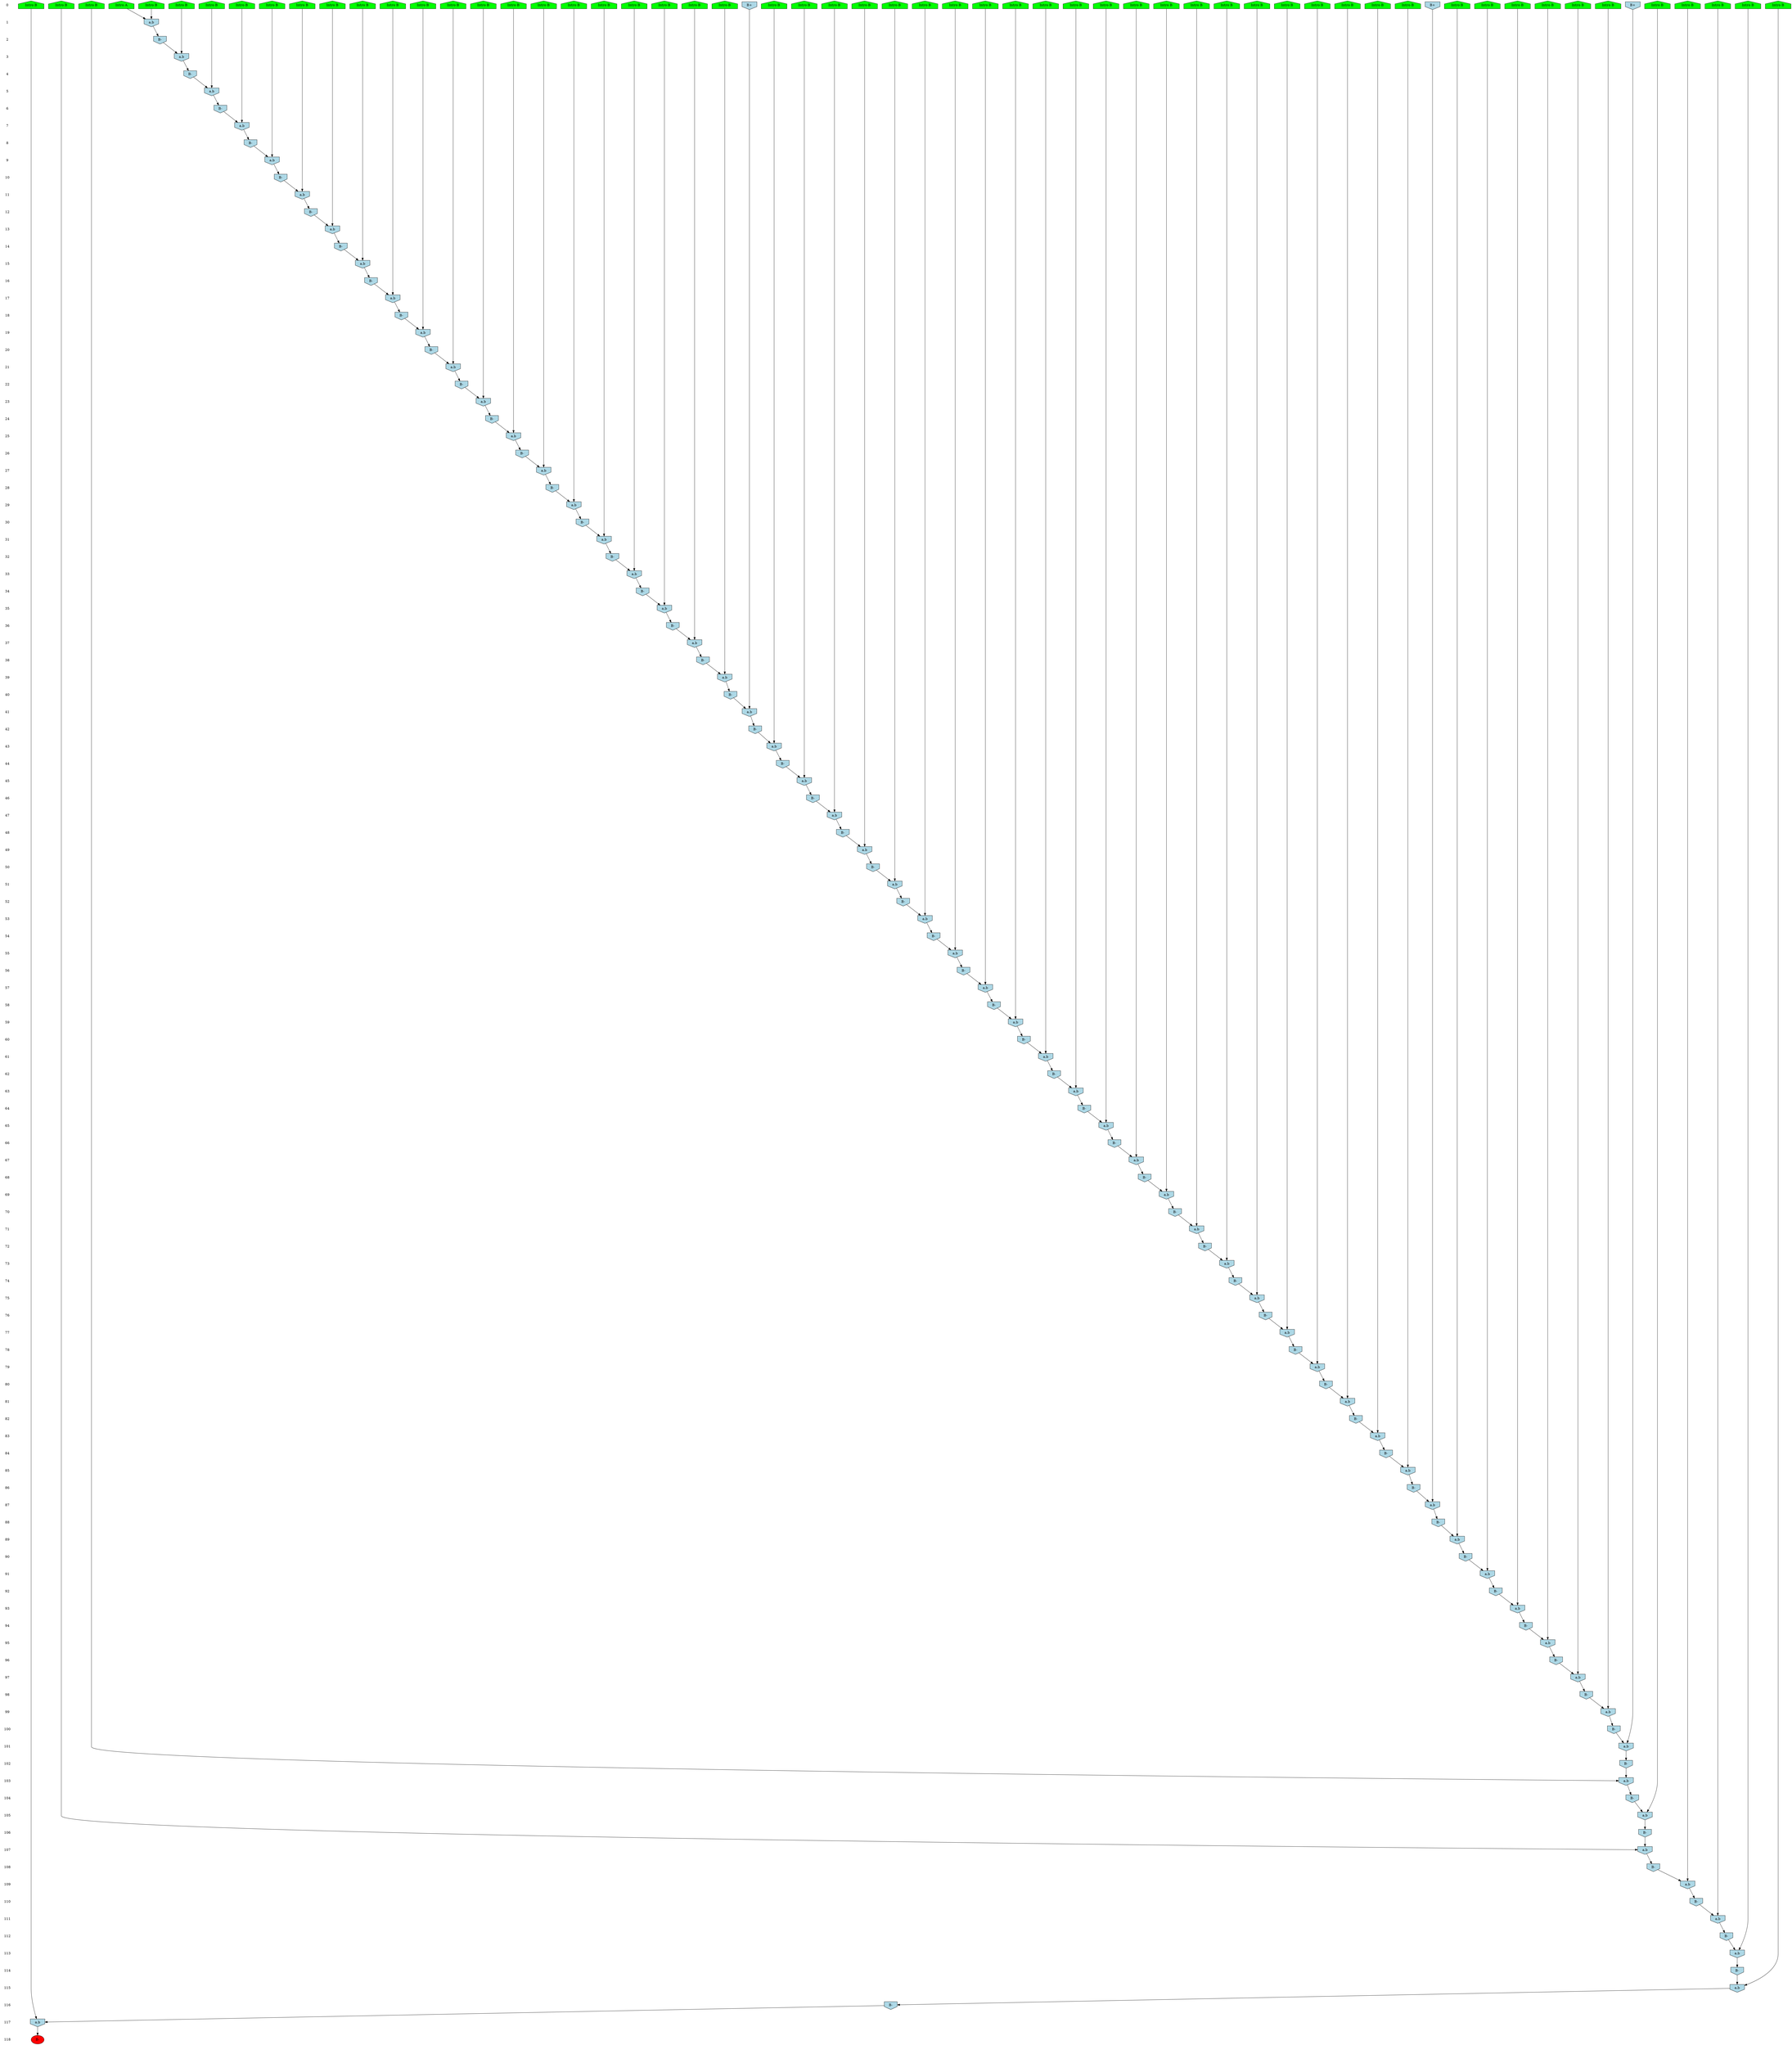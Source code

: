 /* Compression of 1 causal flows obtained in average at 5.046752E+01 t.u */
/* Compressed causal flows were: [59] */
digraph G{
 ranksep=.5 ; 
{ rank = same ; "0" [shape=plaintext] ; node_1 [label ="Intro B", shape=house, style=filled, fillcolor=green] ;
node_2 [label ="Intro B", shape=house, style=filled, fillcolor=green] ;
node_3 [label ="Intro B", shape=house, style=filled, fillcolor=green] ;
node_4 [label ="Intro B", shape=house, style=filled, fillcolor=green] ;
node_5 [label ="Intro B", shape=house, style=filled, fillcolor=green] ;
node_6 [label ="Intro B", shape=house, style=filled, fillcolor=green] ;
node_7 [label ="Intro B", shape=house, style=filled, fillcolor=green] ;
node_8 [label ="Intro B", shape=house, style=filled, fillcolor=green] ;
node_9 [label ="Intro B", shape=house, style=filled, fillcolor=green] ;
node_10 [label ="Intro B", shape=house, style=filled, fillcolor=green] ;
node_11 [label ="Intro B", shape=house, style=filled, fillcolor=green] ;
node_12 [label ="Intro B", shape=house, style=filled, fillcolor=green] ;
node_13 [label ="Intro B", shape=house, style=filled, fillcolor=green] ;
node_14 [label ="Intro B", shape=house, style=filled, fillcolor=green] ;
node_15 [label ="Intro B", shape=house, style=filled, fillcolor=green] ;
node_16 [label ="Intro B", shape=house, style=filled, fillcolor=green] ;
node_17 [label ="Intro B", shape=house, style=filled, fillcolor=green] ;
node_18 [label ="Intro B", shape=house, style=filled, fillcolor=green] ;
node_19 [label ="Intro B", shape=house, style=filled, fillcolor=green] ;
node_20 [label ="Intro B", shape=house, style=filled, fillcolor=green] ;
node_21 [label ="Intro B", shape=house, style=filled, fillcolor=green] ;
node_22 [label ="Intro B", shape=house, style=filled, fillcolor=green] ;
node_23 [label ="Intro B", shape=house, style=filled, fillcolor=green] ;
node_24 [label ="Intro B", shape=house, style=filled, fillcolor=green] ;
node_25 [label ="Intro B", shape=house, style=filled, fillcolor=green] ;
node_26 [label ="Intro B", shape=house, style=filled, fillcolor=green] ;
node_27 [label ="Intro B", shape=house, style=filled, fillcolor=green] ;
node_28 [label ="Intro B", shape=house, style=filled, fillcolor=green] ;
node_29 [label ="Intro B", shape=house, style=filled, fillcolor=green] ;
node_30 [label ="Intro B", shape=house, style=filled, fillcolor=green] ;
node_31 [label ="Intro B", shape=house, style=filled, fillcolor=green] ;
node_32 [label ="Intro B", shape=house, style=filled, fillcolor=green] ;
node_33 [label ="Intro B", shape=house, style=filled, fillcolor=green] ;
node_34 [label ="Intro B", shape=house, style=filled, fillcolor=green] ;
node_35 [label ="Intro B", shape=house, style=filled, fillcolor=green] ;
node_36 [label ="Intro B", shape=house, style=filled, fillcolor=green] ;
node_37 [label ="Intro B", shape=house, style=filled, fillcolor=green] ;
node_38 [label ="Intro B", shape=house, style=filled, fillcolor=green] ;
node_39 [label ="Intro B", shape=house, style=filled, fillcolor=green] ;
node_40 [label ="Intro B", shape=house, style=filled, fillcolor=green] ;
node_41 [label ="Intro B", shape=house, style=filled, fillcolor=green] ;
node_42 [label ="Intro B", shape=house, style=filled, fillcolor=green] ;
node_43 [label ="Intro B", shape=house, style=filled, fillcolor=green] ;
node_44 [label ="Intro B", shape=house, style=filled, fillcolor=green] ;
node_45 [label ="Intro B", shape=house, style=filled, fillcolor=green] ;
node_46 [label ="Intro B", shape=house, style=filled, fillcolor=green] ;
node_47 [label ="Intro B", shape=house, style=filled, fillcolor=green] ;
node_48 [label ="Intro B", shape=house, style=filled, fillcolor=green] ;
node_49 [label ="Intro B", shape=house, style=filled, fillcolor=green] ;
node_50 [label ="Intro B", shape=house, style=filled, fillcolor=green] ;
node_51 [label ="Intro B", shape=house, style=filled, fillcolor=green] ;
node_52 [label ="Intro B", shape=house, style=filled, fillcolor=green] ;
node_53 [label ="Intro B", shape=house, style=filled, fillcolor=green] ;
node_54 [label ="Intro B", shape=house, style=filled, fillcolor=green] ;
node_55 [label ="Intro B", shape=house, style=filled, fillcolor=green] ;
node_56 [label ="Intro B", shape=house, style=filled, fillcolor=green] ;
node_57 [label ="Intro A", shape=house, style=filled, fillcolor=green] ;
node_63 [label="B+", shape=invhouse, style=filled, fillcolor = lightblue] ;
node_72 [label="B+", shape=invhouse, style=filled, fillcolor = lightblue] ;
node_125 [label="B+", shape=invhouse, style=filled, fillcolor = lightblue] ;
}
{ rank = same ; "1" [shape=plaintext] ; node_58 [label="a.b", shape=invhouse, style=filled, fillcolor = lightblue] ;
}
{ rank = same ; "2" [shape=plaintext] ; node_59 [label="B-", shape=invhouse, style=filled, fillcolor = lightblue] ;
}
{ rank = same ; "3" [shape=plaintext] ; node_60 [label="a.b", shape=invhouse, style=filled, fillcolor = lightblue] ;
}
{ rank = same ; "4" [shape=plaintext] ; node_61 [label="B-", shape=invhouse, style=filled, fillcolor = lightblue] ;
}
{ rank = same ; "5" [shape=plaintext] ; node_62 [label="a.b", shape=invhouse, style=filled, fillcolor = lightblue] ;
}
{ rank = same ; "6" [shape=plaintext] ; node_64 [label="B-", shape=invhouse, style=filled, fillcolor = lightblue] ;
}
{ rank = same ; "7" [shape=plaintext] ; node_65 [label="a.b", shape=invhouse, style=filled, fillcolor = lightblue] ;
}
{ rank = same ; "8" [shape=plaintext] ; node_66 [label="B-", shape=invhouse, style=filled, fillcolor = lightblue] ;
}
{ rank = same ; "9" [shape=plaintext] ; node_67 [label="a.b", shape=invhouse, style=filled, fillcolor = lightblue] ;
}
{ rank = same ; "10" [shape=plaintext] ; node_68 [label="B-", shape=invhouse, style=filled, fillcolor = lightblue] ;
}
{ rank = same ; "11" [shape=plaintext] ; node_69 [label="a.b", shape=invhouse, style=filled, fillcolor = lightblue] ;
}
{ rank = same ; "12" [shape=plaintext] ; node_70 [label="B-", shape=invhouse, style=filled, fillcolor = lightblue] ;
}
{ rank = same ; "13" [shape=plaintext] ; node_71 [label="a.b", shape=invhouse, style=filled, fillcolor = lightblue] ;
}
{ rank = same ; "14" [shape=plaintext] ; node_73 [label="B-", shape=invhouse, style=filled, fillcolor = lightblue] ;
}
{ rank = same ; "15" [shape=plaintext] ; node_74 [label="a.b", shape=invhouse, style=filled, fillcolor = lightblue] ;
}
{ rank = same ; "16" [shape=plaintext] ; node_75 [label="B-", shape=invhouse, style=filled, fillcolor = lightblue] ;
}
{ rank = same ; "17" [shape=plaintext] ; node_76 [label="a.b", shape=invhouse, style=filled, fillcolor = lightblue] ;
}
{ rank = same ; "18" [shape=plaintext] ; node_77 [label="B-", shape=invhouse, style=filled, fillcolor = lightblue] ;
}
{ rank = same ; "19" [shape=plaintext] ; node_78 [label="a.b", shape=invhouse, style=filled, fillcolor = lightblue] ;
}
{ rank = same ; "20" [shape=plaintext] ; node_79 [label="B-", shape=invhouse, style=filled, fillcolor = lightblue] ;
}
{ rank = same ; "21" [shape=plaintext] ; node_80 [label="a.b", shape=invhouse, style=filled, fillcolor = lightblue] ;
}
{ rank = same ; "22" [shape=plaintext] ; node_81 [label="B-", shape=invhouse, style=filled, fillcolor = lightblue] ;
}
{ rank = same ; "23" [shape=plaintext] ; node_82 [label="a.b", shape=invhouse, style=filled, fillcolor = lightblue] ;
}
{ rank = same ; "24" [shape=plaintext] ; node_83 [label="B-", shape=invhouse, style=filled, fillcolor = lightblue] ;
}
{ rank = same ; "25" [shape=plaintext] ; node_84 [label="a.b", shape=invhouse, style=filled, fillcolor = lightblue] ;
}
{ rank = same ; "26" [shape=plaintext] ; node_85 [label="B-", shape=invhouse, style=filled, fillcolor = lightblue] ;
}
{ rank = same ; "27" [shape=plaintext] ; node_86 [label="a.b", shape=invhouse, style=filled, fillcolor = lightblue] ;
}
{ rank = same ; "28" [shape=plaintext] ; node_87 [label="B-", shape=invhouse, style=filled, fillcolor = lightblue] ;
}
{ rank = same ; "29" [shape=plaintext] ; node_88 [label="a.b", shape=invhouse, style=filled, fillcolor = lightblue] ;
}
{ rank = same ; "30" [shape=plaintext] ; node_89 [label="B-", shape=invhouse, style=filled, fillcolor = lightblue] ;
}
{ rank = same ; "31" [shape=plaintext] ; node_90 [label="a.b", shape=invhouse, style=filled, fillcolor = lightblue] ;
}
{ rank = same ; "32" [shape=plaintext] ; node_91 [label="B-", shape=invhouse, style=filled, fillcolor = lightblue] ;
}
{ rank = same ; "33" [shape=plaintext] ; node_92 [label="a.b", shape=invhouse, style=filled, fillcolor = lightblue] ;
}
{ rank = same ; "34" [shape=plaintext] ; node_93 [label="B-", shape=invhouse, style=filled, fillcolor = lightblue] ;
}
{ rank = same ; "35" [shape=plaintext] ; node_94 [label="a.b", shape=invhouse, style=filled, fillcolor = lightblue] ;
}
{ rank = same ; "36" [shape=plaintext] ; node_95 [label="B-", shape=invhouse, style=filled, fillcolor = lightblue] ;
}
{ rank = same ; "37" [shape=plaintext] ; node_96 [label="a.b", shape=invhouse, style=filled, fillcolor = lightblue] ;
}
{ rank = same ; "38" [shape=plaintext] ; node_97 [label="B-", shape=invhouse, style=filled, fillcolor = lightblue] ;
}
{ rank = same ; "39" [shape=plaintext] ; node_98 [label="a.b", shape=invhouse, style=filled, fillcolor = lightblue] ;
}
{ rank = same ; "40" [shape=plaintext] ; node_99 [label="B-", shape=invhouse, style=filled, fillcolor = lightblue] ;
}
{ rank = same ; "41" [shape=plaintext] ; node_100 [label="a.b", shape=invhouse, style=filled, fillcolor = lightblue] ;
}
{ rank = same ; "42" [shape=plaintext] ; node_101 [label="B-", shape=invhouse, style=filled, fillcolor = lightblue] ;
}
{ rank = same ; "43" [shape=plaintext] ; node_102 [label="a.b", shape=invhouse, style=filled, fillcolor = lightblue] ;
}
{ rank = same ; "44" [shape=plaintext] ; node_103 [label="B-", shape=invhouse, style=filled, fillcolor = lightblue] ;
}
{ rank = same ; "45" [shape=plaintext] ; node_104 [label="a.b", shape=invhouse, style=filled, fillcolor = lightblue] ;
}
{ rank = same ; "46" [shape=plaintext] ; node_105 [label="B-", shape=invhouse, style=filled, fillcolor = lightblue] ;
}
{ rank = same ; "47" [shape=plaintext] ; node_106 [label="a.b", shape=invhouse, style=filled, fillcolor = lightblue] ;
}
{ rank = same ; "48" [shape=plaintext] ; node_107 [label="B-", shape=invhouse, style=filled, fillcolor = lightblue] ;
}
{ rank = same ; "49" [shape=plaintext] ; node_108 [label="a.b", shape=invhouse, style=filled, fillcolor = lightblue] ;
}
{ rank = same ; "50" [shape=plaintext] ; node_109 [label="B-", shape=invhouse, style=filled, fillcolor = lightblue] ;
}
{ rank = same ; "51" [shape=plaintext] ; node_110 [label="a.b", shape=invhouse, style=filled, fillcolor = lightblue] ;
}
{ rank = same ; "52" [shape=plaintext] ; node_111 [label="B-", shape=invhouse, style=filled, fillcolor = lightblue] ;
}
{ rank = same ; "53" [shape=plaintext] ; node_112 [label="a.b", shape=invhouse, style=filled, fillcolor = lightblue] ;
}
{ rank = same ; "54" [shape=plaintext] ; node_113 [label="B-", shape=invhouse, style=filled, fillcolor = lightblue] ;
}
{ rank = same ; "55" [shape=plaintext] ; node_114 [label="a.b", shape=invhouse, style=filled, fillcolor = lightblue] ;
}
{ rank = same ; "56" [shape=plaintext] ; node_115 [label="B-", shape=invhouse, style=filled, fillcolor = lightblue] ;
}
{ rank = same ; "57" [shape=plaintext] ; node_116 [label="a.b", shape=invhouse, style=filled, fillcolor = lightblue] ;
}
{ rank = same ; "58" [shape=plaintext] ; node_117 [label="B-", shape=invhouse, style=filled, fillcolor = lightblue] ;
}
{ rank = same ; "59" [shape=plaintext] ; node_118 [label="a.b", shape=invhouse, style=filled, fillcolor = lightblue] ;
}
{ rank = same ; "60" [shape=plaintext] ; node_119 [label="B-", shape=invhouse, style=filled, fillcolor = lightblue] ;
}
{ rank = same ; "61" [shape=plaintext] ; node_120 [label="a.b", shape=invhouse, style=filled, fillcolor = lightblue] ;
}
{ rank = same ; "62" [shape=plaintext] ; node_121 [label="B-", shape=invhouse, style=filled, fillcolor = lightblue] ;
}
{ rank = same ; "63" [shape=plaintext] ; node_122 [label="a.b", shape=invhouse, style=filled, fillcolor = lightblue] ;
}
{ rank = same ; "64" [shape=plaintext] ; node_123 [label="B-", shape=invhouse, style=filled, fillcolor = lightblue] ;
}
{ rank = same ; "65" [shape=plaintext] ; node_124 [label="a.b", shape=invhouse, style=filled, fillcolor = lightblue] ;
}
{ rank = same ; "66" [shape=plaintext] ; node_126 [label="B-", shape=invhouse, style=filled, fillcolor = lightblue] ;
}
{ rank = same ; "67" [shape=plaintext] ; node_127 [label="a.b", shape=invhouse, style=filled, fillcolor = lightblue] ;
}
{ rank = same ; "68" [shape=plaintext] ; node_128 [label="B-", shape=invhouse, style=filled, fillcolor = lightblue] ;
}
{ rank = same ; "69" [shape=plaintext] ; node_129 [label="a.b", shape=invhouse, style=filled, fillcolor = lightblue] ;
}
{ rank = same ; "70" [shape=plaintext] ; node_130 [label="B-", shape=invhouse, style=filled, fillcolor = lightblue] ;
}
{ rank = same ; "71" [shape=plaintext] ; node_131 [label="a.b", shape=invhouse, style=filled, fillcolor = lightblue] ;
}
{ rank = same ; "72" [shape=plaintext] ; node_132 [label="B-", shape=invhouse, style=filled, fillcolor = lightblue] ;
}
{ rank = same ; "73" [shape=plaintext] ; node_133 [label="a.b", shape=invhouse, style=filled, fillcolor = lightblue] ;
}
{ rank = same ; "74" [shape=plaintext] ; node_134 [label="B-", shape=invhouse, style=filled, fillcolor = lightblue] ;
}
{ rank = same ; "75" [shape=plaintext] ; node_135 [label="a.b", shape=invhouse, style=filled, fillcolor = lightblue] ;
}
{ rank = same ; "76" [shape=plaintext] ; node_136 [label="B-", shape=invhouse, style=filled, fillcolor = lightblue] ;
}
{ rank = same ; "77" [shape=plaintext] ; node_137 [label="a.b", shape=invhouse, style=filled, fillcolor = lightblue] ;
}
{ rank = same ; "78" [shape=plaintext] ; node_138 [label="B-", shape=invhouse, style=filled, fillcolor = lightblue] ;
}
{ rank = same ; "79" [shape=plaintext] ; node_139 [label="a.b", shape=invhouse, style=filled, fillcolor = lightblue] ;
}
{ rank = same ; "80" [shape=plaintext] ; node_140 [label="B-", shape=invhouse, style=filled, fillcolor = lightblue] ;
}
{ rank = same ; "81" [shape=plaintext] ; node_141 [label="a.b", shape=invhouse, style=filled, fillcolor = lightblue] ;
}
{ rank = same ; "82" [shape=plaintext] ; node_142 [label="B-", shape=invhouse, style=filled, fillcolor = lightblue] ;
}
{ rank = same ; "83" [shape=plaintext] ; node_143 [label="a.b", shape=invhouse, style=filled, fillcolor = lightblue] ;
}
{ rank = same ; "84" [shape=plaintext] ; node_144 [label="B-", shape=invhouse, style=filled, fillcolor = lightblue] ;
}
{ rank = same ; "85" [shape=plaintext] ; node_145 [label="a.b", shape=invhouse, style=filled, fillcolor = lightblue] ;
}
{ rank = same ; "86" [shape=plaintext] ; node_146 [label="B-", shape=invhouse, style=filled, fillcolor = lightblue] ;
}
{ rank = same ; "87" [shape=plaintext] ; node_147 [label="a.b", shape=invhouse, style=filled, fillcolor = lightblue] ;
}
{ rank = same ; "88" [shape=plaintext] ; node_148 [label="B-", shape=invhouse, style=filled, fillcolor = lightblue] ;
}
{ rank = same ; "89" [shape=plaintext] ; node_149 [label="a.b", shape=invhouse, style=filled, fillcolor = lightblue] ;
}
{ rank = same ; "90" [shape=plaintext] ; node_150 [label="B-", shape=invhouse, style=filled, fillcolor = lightblue] ;
}
{ rank = same ; "91" [shape=plaintext] ; node_151 [label="a.b", shape=invhouse, style=filled, fillcolor = lightblue] ;
}
{ rank = same ; "92" [shape=plaintext] ; node_152 [label="B-", shape=invhouse, style=filled, fillcolor = lightblue] ;
}
{ rank = same ; "93" [shape=plaintext] ; node_153 [label="a.b", shape=invhouse, style=filled, fillcolor = lightblue] ;
}
{ rank = same ; "94" [shape=plaintext] ; node_154 [label="B-", shape=invhouse, style=filled, fillcolor = lightblue] ;
}
{ rank = same ; "95" [shape=plaintext] ; node_155 [label="a.b", shape=invhouse, style=filled, fillcolor = lightblue] ;
}
{ rank = same ; "96" [shape=plaintext] ; node_156 [label="B-", shape=invhouse, style=filled, fillcolor = lightblue] ;
}
{ rank = same ; "97" [shape=plaintext] ; node_157 [label="a.b", shape=invhouse, style=filled, fillcolor = lightblue] ;
}
{ rank = same ; "98" [shape=plaintext] ; node_158 [label="B-", shape=invhouse, style=filled, fillcolor = lightblue] ;
}
{ rank = same ; "99" [shape=plaintext] ; node_159 [label="a.b", shape=invhouse, style=filled, fillcolor = lightblue] ;
}
{ rank = same ; "100" [shape=plaintext] ; node_160 [label="B-", shape=invhouse, style=filled, fillcolor = lightblue] ;
}
{ rank = same ; "101" [shape=plaintext] ; node_161 [label="a.b", shape=invhouse, style=filled, fillcolor = lightblue] ;
}
{ rank = same ; "102" [shape=plaintext] ; node_162 [label="B-", shape=invhouse, style=filled, fillcolor = lightblue] ;
}
{ rank = same ; "103" [shape=plaintext] ; node_163 [label="a.b", shape=invhouse, style=filled, fillcolor = lightblue] ;
}
{ rank = same ; "104" [shape=plaintext] ; node_164 [label="B-", shape=invhouse, style=filled, fillcolor = lightblue] ;
}
{ rank = same ; "105" [shape=plaintext] ; node_165 [label="a.b", shape=invhouse, style=filled, fillcolor = lightblue] ;
}
{ rank = same ; "106" [shape=plaintext] ; node_166 [label="B-", shape=invhouse, style=filled, fillcolor = lightblue] ;
}
{ rank = same ; "107" [shape=plaintext] ; node_167 [label="a.b", shape=invhouse, style=filled, fillcolor = lightblue] ;
}
{ rank = same ; "108" [shape=plaintext] ; node_168 [label="B-", shape=invhouse, style=filled, fillcolor = lightblue] ;
}
{ rank = same ; "109" [shape=plaintext] ; node_169 [label="a.b", shape=invhouse, style=filled, fillcolor = lightblue] ;
}
{ rank = same ; "110" [shape=plaintext] ; node_170 [label="B-", shape=invhouse, style=filled, fillcolor = lightblue] ;
}
{ rank = same ; "111" [shape=plaintext] ; node_171 [label="a.b", shape=invhouse, style=filled, fillcolor = lightblue] ;
}
{ rank = same ; "112" [shape=plaintext] ; node_172 [label="B-", shape=invhouse, style=filled, fillcolor = lightblue] ;
}
{ rank = same ; "113" [shape=plaintext] ; node_173 [label="a.b", shape=invhouse, style=filled, fillcolor = lightblue] ;
}
{ rank = same ; "114" [shape=plaintext] ; node_174 [label="B-", shape=invhouse, style=filled, fillcolor = lightblue] ;
}
{ rank = same ; "115" [shape=plaintext] ; node_175 [label="a.b", shape=invhouse, style=filled, fillcolor = lightblue] ;
}
{ rank = same ; "116" [shape=plaintext] ; node_176 [label="B-", shape=invhouse, style=filled, fillcolor = lightblue] ;
}
{ rank = same ; "117" [shape=plaintext] ; node_177 [label="a.b", shape=invhouse, style=filled, fillcolor = lightblue] ;
}
{ rank = same ; "118" [shape=plaintext] ; node_178 [label ="B-", style=filled, fillcolor=red] ;
}
"0" -> "1" [style="invis"]; 
"1" -> "2" [style="invis"]; 
"2" -> "3" [style="invis"]; 
"3" -> "4" [style="invis"]; 
"4" -> "5" [style="invis"]; 
"5" -> "6" [style="invis"]; 
"6" -> "7" [style="invis"]; 
"7" -> "8" [style="invis"]; 
"8" -> "9" [style="invis"]; 
"9" -> "10" [style="invis"]; 
"10" -> "11" [style="invis"]; 
"11" -> "12" [style="invis"]; 
"12" -> "13" [style="invis"]; 
"13" -> "14" [style="invis"]; 
"14" -> "15" [style="invis"]; 
"15" -> "16" [style="invis"]; 
"16" -> "17" [style="invis"]; 
"17" -> "18" [style="invis"]; 
"18" -> "19" [style="invis"]; 
"19" -> "20" [style="invis"]; 
"20" -> "21" [style="invis"]; 
"21" -> "22" [style="invis"]; 
"22" -> "23" [style="invis"]; 
"23" -> "24" [style="invis"]; 
"24" -> "25" [style="invis"]; 
"25" -> "26" [style="invis"]; 
"26" -> "27" [style="invis"]; 
"27" -> "28" [style="invis"]; 
"28" -> "29" [style="invis"]; 
"29" -> "30" [style="invis"]; 
"30" -> "31" [style="invis"]; 
"31" -> "32" [style="invis"]; 
"32" -> "33" [style="invis"]; 
"33" -> "34" [style="invis"]; 
"34" -> "35" [style="invis"]; 
"35" -> "36" [style="invis"]; 
"36" -> "37" [style="invis"]; 
"37" -> "38" [style="invis"]; 
"38" -> "39" [style="invis"]; 
"39" -> "40" [style="invis"]; 
"40" -> "41" [style="invis"]; 
"41" -> "42" [style="invis"]; 
"42" -> "43" [style="invis"]; 
"43" -> "44" [style="invis"]; 
"44" -> "45" [style="invis"]; 
"45" -> "46" [style="invis"]; 
"46" -> "47" [style="invis"]; 
"47" -> "48" [style="invis"]; 
"48" -> "49" [style="invis"]; 
"49" -> "50" [style="invis"]; 
"50" -> "51" [style="invis"]; 
"51" -> "52" [style="invis"]; 
"52" -> "53" [style="invis"]; 
"53" -> "54" [style="invis"]; 
"54" -> "55" [style="invis"]; 
"55" -> "56" [style="invis"]; 
"56" -> "57" [style="invis"]; 
"57" -> "58" [style="invis"]; 
"58" -> "59" [style="invis"]; 
"59" -> "60" [style="invis"]; 
"60" -> "61" [style="invis"]; 
"61" -> "62" [style="invis"]; 
"62" -> "63" [style="invis"]; 
"63" -> "64" [style="invis"]; 
"64" -> "65" [style="invis"]; 
"65" -> "66" [style="invis"]; 
"66" -> "67" [style="invis"]; 
"67" -> "68" [style="invis"]; 
"68" -> "69" [style="invis"]; 
"69" -> "70" [style="invis"]; 
"70" -> "71" [style="invis"]; 
"71" -> "72" [style="invis"]; 
"72" -> "73" [style="invis"]; 
"73" -> "74" [style="invis"]; 
"74" -> "75" [style="invis"]; 
"75" -> "76" [style="invis"]; 
"76" -> "77" [style="invis"]; 
"77" -> "78" [style="invis"]; 
"78" -> "79" [style="invis"]; 
"79" -> "80" [style="invis"]; 
"80" -> "81" [style="invis"]; 
"81" -> "82" [style="invis"]; 
"82" -> "83" [style="invis"]; 
"83" -> "84" [style="invis"]; 
"84" -> "85" [style="invis"]; 
"85" -> "86" [style="invis"]; 
"86" -> "87" [style="invis"]; 
"87" -> "88" [style="invis"]; 
"88" -> "89" [style="invis"]; 
"89" -> "90" [style="invis"]; 
"90" -> "91" [style="invis"]; 
"91" -> "92" [style="invis"]; 
"92" -> "93" [style="invis"]; 
"93" -> "94" [style="invis"]; 
"94" -> "95" [style="invis"]; 
"95" -> "96" [style="invis"]; 
"96" -> "97" [style="invis"]; 
"97" -> "98" [style="invis"]; 
"98" -> "99" [style="invis"]; 
"99" -> "100" [style="invis"]; 
"100" -> "101" [style="invis"]; 
"101" -> "102" [style="invis"]; 
"102" -> "103" [style="invis"]; 
"103" -> "104" [style="invis"]; 
"104" -> "105" [style="invis"]; 
"105" -> "106" [style="invis"]; 
"106" -> "107" [style="invis"]; 
"107" -> "108" [style="invis"]; 
"108" -> "109" [style="invis"]; 
"109" -> "110" [style="invis"]; 
"110" -> "111" [style="invis"]; 
"111" -> "112" [style="invis"]; 
"112" -> "113" [style="invis"]; 
"113" -> "114" [style="invis"]; 
"114" -> "115" [style="invis"]; 
"115" -> "116" [style="invis"]; 
"116" -> "117" [style="invis"]; 
"117" -> "118" [style="invis"]; 
node_6 -> node_58
node_57 -> node_58
node_58 -> node_59
node_20 -> node_60
node_59 -> node_60
node_60 -> node_61
node_16 -> node_62
node_61 -> node_62
node_62 -> node_64
node_51 -> node_65
node_64 -> node_65
node_65 -> node_66
node_11 -> node_67
node_66 -> node_67
node_67 -> node_68
node_36 -> node_69
node_68 -> node_69
node_69 -> node_70
node_40 -> node_71
node_70 -> node_71
node_71 -> node_73
node_48 -> node_74
node_73 -> node_74
node_74 -> node_75
node_22 -> node_76
node_75 -> node_76
node_76 -> node_77
node_9 -> node_78
node_77 -> node_78
node_78 -> node_79
node_53 -> node_80
node_79 -> node_80
node_80 -> node_81
node_17 -> node_82
node_81 -> node_82
node_82 -> node_83
node_50 -> node_84
node_83 -> node_84
node_84 -> node_85
node_29 -> node_86
node_85 -> node_86
node_86 -> node_87
node_23 -> node_88
node_87 -> node_88
node_88 -> node_89
node_4 -> node_90
node_89 -> node_90
node_90 -> node_91
node_33 -> node_92
node_91 -> node_92
node_92 -> node_93
node_15 -> node_94
node_93 -> node_94
node_94 -> node_95
node_14 -> node_96
node_95 -> node_96
node_96 -> node_97
node_21 -> node_98
node_97 -> node_98
node_98 -> node_99
node_72 -> node_100
node_99 -> node_100
node_100 -> node_101
node_45 -> node_102
node_101 -> node_102
node_102 -> node_103
node_35 -> node_104
node_103 -> node_104
node_104 -> node_105
node_26 -> node_106
node_105 -> node_106
node_106 -> node_107
node_34 -> node_108
node_107 -> node_108
node_108 -> node_109
node_54 -> node_110
node_109 -> node_110
node_110 -> node_111
node_13 -> node_112
node_111 -> node_112
node_112 -> node_113
node_24 -> node_114
node_113 -> node_114
node_114 -> node_115
node_3 -> node_116
node_115 -> node_116
node_116 -> node_117
node_47 -> node_118
node_117 -> node_118
node_118 -> node_119
node_10 -> node_120
node_119 -> node_120
node_120 -> node_121
node_39 -> node_122
node_121 -> node_122
node_122 -> node_123
node_2 -> node_124
node_123 -> node_124
node_124 -> node_126
node_44 -> node_127
node_126 -> node_127
node_127 -> node_128
node_19 -> node_129
node_128 -> node_129
node_129 -> node_130
node_30 -> node_131
node_130 -> node_131
node_131 -> node_132
node_46 -> node_133
node_132 -> node_133
node_133 -> node_134
node_25 -> node_135
node_134 -> node_135
node_135 -> node_136
node_49 -> node_137
node_136 -> node_137
node_137 -> node_138
node_55 -> node_139
node_138 -> node_139
node_139 -> node_140
node_56 -> node_141
node_140 -> node_141
node_141 -> node_142
node_43 -> node_143
node_142 -> node_143
node_143 -> node_144
node_7 -> node_145
node_144 -> node_145
node_145 -> node_146
node_125 -> node_147
node_146 -> node_147
node_147 -> node_148
node_5 -> node_149
node_148 -> node_149
node_149 -> node_150
node_52 -> node_151
node_150 -> node_151
node_151 -> node_152
node_37 -> node_153
node_152 -> node_153
node_153 -> node_154
node_18 -> node_155
node_154 -> node_155
node_155 -> node_156
node_41 -> node_157
node_156 -> node_157
node_157 -> node_158
node_12 -> node_159
node_158 -> node_159
node_159 -> node_160
node_63 -> node_161
node_160 -> node_161
node_161 -> node_162
node_1 -> node_163
node_162 -> node_163
node_163 -> node_164
node_32 -> node_165
node_164 -> node_165
node_165 -> node_166
node_38 -> node_167
node_166 -> node_167
node_167 -> node_168
node_8 -> node_169
node_168 -> node_169
node_169 -> node_170
node_31 -> node_171
node_170 -> node_171
node_171 -> node_172
node_28 -> node_173
node_172 -> node_173
node_173 -> node_174
node_27 -> node_175
node_174 -> node_175
node_175 -> node_176
node_42 -> node_177
node_176 -> node_177
node_177 -> node_178
}
/*
 Dot generation time: 0.001092
*/